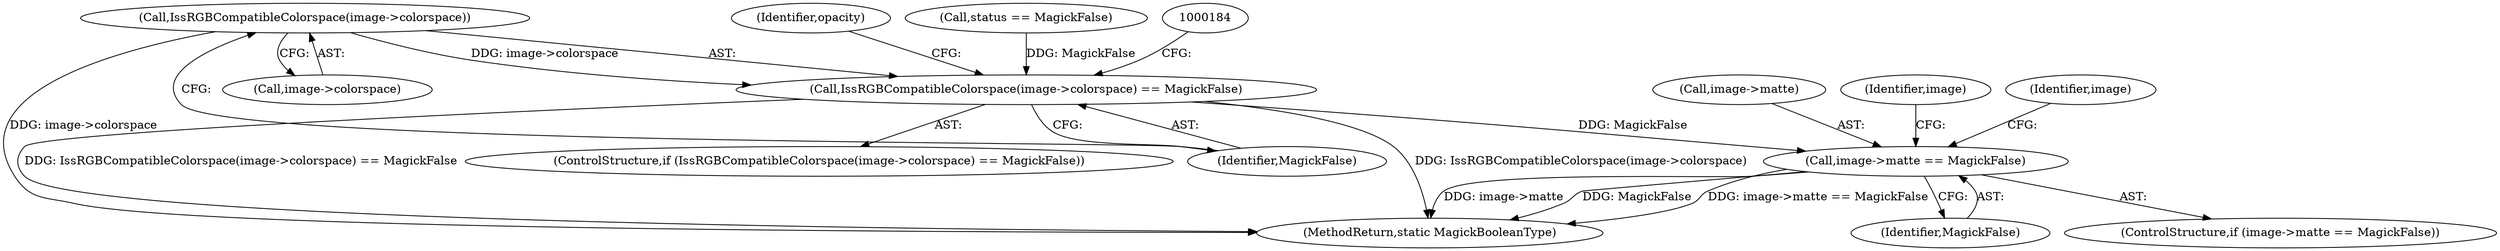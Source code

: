 digraph "0_ImageMagick_10b3823a7619ed22d42764733eb052c4159bc8c1_1@pointer" {
"1000178" [label="(Call,IssRGBCompatibleColorspace(image->colorspace))"];
"1000177" [label="(Call,IssRGBCompatibleColorspace(image->colorspace) == MagickFalse)"];
"1000193" [label="(Call,image->matte == MagickFalse)"];
"1000177" [label="(Call,IssRGBCompatibleColorspace(image->colorspace) == MagickFalse)"];
"1000176" [label="(ControlStructure,if (IssRGBCompatibleColorspace(image->colorspace) == MagickFalse))"];
"1000194" [label="(Call,image->matte)"];
"1000224" [label="(Identifier,image)"];
"1000179" [label="(Call,image->colorspace)"];
"1000189" [label="(Identifier,opacity)"];
"1000193" [label="(Call,image->matte == MagickFalse)"];
"1000203" [label="(Identifier,image)"];
"1000197" [label="(Identifier,MagickFalse)"];
"1000192" [label="(ControlStructure,if (image->matte == MagickFalse))"];
"1000178" [label="(Call,IssRGBCompatibleColorspace(image->colorspace))"];
"1000182" [label="(Identifier,MagickFalse)"];
"1000171" [label="(Call,status == MagickFalse)"];
"1000590" [label="(MethodReturn,static MagickBooleanType)"];
"1000178" -> "1000177"  [label="AST: "];
"1000178" -> "1000179"  [label="CFG: "];
"1000179" -> "1000178"  [label="AST: "];
"1000182" -> "1000178"  [label="CFG: "];
"1000178" -> "1000590"  [label="DDG: image->colorspace"];
"1000178" -> "1000177"  [label="DDG: image->colorspace"];
"1000177" -> "1000176"  [label="AST: "];
"1000177" -> "1000182"  [label="CFG: "];
"1000182" -> "1000177"  [label="AST: "];
"1000184" -> "1000177"  [label="CFG: "];
"1000189" -> "1000177"  [label="CFG: "];
"1000177" -> "1000590"  [label="DDG: IssRGBCompatibleColorspace(image->colorspace)"];
"1000177" -> "1000590"  [label="DDG: IssRGBCompatibleColorspace(image->colorspace) == MagickFalse"];
"1000171" -> "1000177"  [label="DDG: MagickFalse"];
"1000177" -> "1000193"  [label="DDG: MagickFalse"];
"1000193" -> "1000192"  [label="AST: "];
"1000193" -> "1000197"  [label="CFG: "];
"1000194" -> "1000193"  [label="AST: "];
"1000197" -> "1000193"  [label="AST: "];
"1000203" -> "1000193"  [label="CFG: "];
"1000224" -> "1000193"  [label="CFG: "];
"1000193" -> "1000590"  [label="DDG: image->matte"];
"1000193" -> "1000590"  [label="DDG: MagickFalse"];
"1000193" -> "1000590"  [label="DDG: image->matte == MagickFalse"];
}
